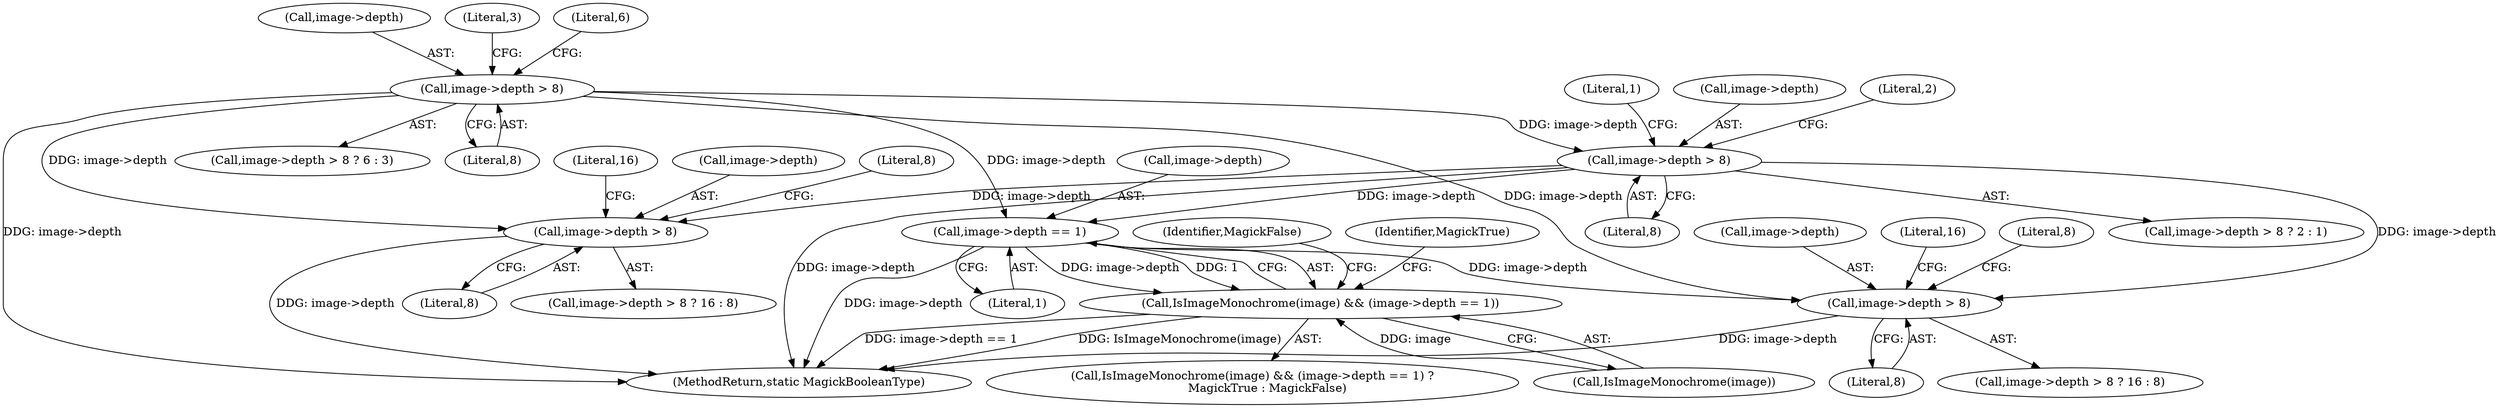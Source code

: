 digraph "0_ImageMagick_4f2c04ea6673863b87ac7f186cbb0d911f74085c_0@pointer" {
"1000202" [label="(Call,image->depth > 8)"];
"1000218" [label="(Call,image->depth > 8)"];
"1000408" [label="(Call,image->depth == 1)"];
"1000405" [label="(Call,IsImageMonochrome(image) && (image->depth == 1))"];
"1000427" [label="(Call,image->depth > 8)"];
"1000462" [label="(Call,image->depth > 8)"];
"1000224" [label="(Literal,1)"];
"1000409" [label="(Call,image->depth)"];
"1000461" [label="(Call,image->depth > 8 ? 16 : 8)"];
"1000218" [label="(Call,image->depth > 8)"];
"1000463" [label="(Call,image->depth)"];
"1000203" [label="(Call,image->depth)"];
"1000406" [label="(Call,IsImageMonochrome(image))"];
"1000433" [label="(Literal,8)"];
"1000219" [label="(Call,image->depth)"];
"1000217" [label="(Call,image->depth > 8 ? 2 : 1)"];
"1000408" [label="(Call,image->depth == 1)"];
"1000201" [label="(Call,image->depth > 8 ? 6 : 3)"];
"1000468" [label="(Literal,8)"];
"1000428" [label="(Call,image->depth)"];
"1000466" [label="(Literal,8)"];
"1000431" [label="(Literal,8)"];
"1000405" [label="(Call,IsImageMonochrome(image) && (image->depth == 1))"];
"1000413" [label="(Identifier,MagickTrue)"];
"1000432" [label="(Literal,16)"];
"1001575" [label="(MethodReturn,static MagickBooleanType)"];
"1000206" [label="(Literal,8)"];
"1000223" [label="(Literal,2)"];
"1000412" [label="(Literal,1)"];
"1000467" [label="(Literal,16)"];
"1000208" [label="(Literal,3)"];
"1000427" [label="(Call,image->depth > 8)"];
"1000426" [label="(Call,image->depth > 8 ? 16 : 8)"];
"1000462" [label="(Call,image->depth > 8)"];
"1000404" [label="(Call,IsImageMonochrome(image) && (image->depth == 1) ?\n        MagickTrue : MagickFalse)"];
"1000202" [label="(Call,image->depth > 8)"];
"1000222" [label="(Literal,8)"];
"1000207" [label="(Literal,6)"];
"1000414" [label="(Identifier,MagickFalse)"];
"1000202" -> "1000201"  [label="AST: "];
"1000202" -> "1000206"  [label="CFG: "];
"1000203" -> "1000202"  [label="AST: "];
"1000206" -> "1000202"  [label="AST: "];
"1000207" -> "1000202"  [label="CFG: "];
"1000208" -> "1000202"  [label="CFG: "];
"1000202" -> "1001575"  [label="DDG: image->depth"];
"1000202" -> "1000218"  [label="DDG: image->depth"];
"1000202" -> "1000408"  [label="DDG: image->depth"];
"1000202" -> "1000427"  [label="DDG: image->depth"];
"1000202" -> "1000462"  [label="DDG: image->depth"];
"1000218" -> "1000217"  [label="AST: "];
"1000218" -> "1000222"  [label="CFG: "];
"1000219" -> "1000218"  [label="AST: "];
"1000222" -> "1000218"  [label="AST: "];
"1000223" -> "1000218"  [label="CFG: "];
"1000224" -> "1000218"  [label="CFG: "];
"1000218" -> "1001575"  [label="DDG: image->depth"];
"1000218" -> "1000408"  [label="DDG: image->depth"];
"1000218" -> "1000427"  [label="DDG: image->depth"];
"1000218" -> "1000462"  [label="DDG: image->depth"];
"1000408" -> "1000405"  [label="AST: "];
"1000408" -> "1000412"  [label="CFG: "];
"1000409" -> "1000408"  [label="AST: "];
"1000412" -> "1000408"  [label="AST: "];
"1000405" -> "1000408"  [label="CFG: "];
"1000408" -> "1001575"  [label="DDG: image->depth"];
"1000408" -> "1000405"  [label="DDG: image->depth"];
"1000408" -> "1000405"  [label="DDG: 1"];
"1000408" -> "1000427"  [label="DDG: image->depth"];
"1000405" -> "1000404"  [label="AST: "];
"1000405" -> "1000406"  [label="CFG: "];
"1000406" -> "1000405"  [label="AST: "];
"1000413" -> "1000405"  [label="CFG: "];
"1000414" -> "1000405"  [label="CFG: "];
"1000405" -> "1001575"  [label="DDG: image->depth == 1"];
"1000405" -> "1001575"  [label="DDG: IsImageMonochrome(image)"];
"1000406" -> "1000405"  [label="DDG: image"];
"1000427" -> "1000426"  [label="AST: "];
"1000427" -> "1000431"  [label="CFG: "];
"1000428" -> "1000427"  [label="AST: "];
"1000431" -> "1000427"  [label="AST: "];
"1000432" -> "1000427"  [label="CFG: "];
"1000433" -> "1000427"  [label="CFG: "];
"1000427" -> "1001575"  [label="DDG: image->depth"];
"1000462" -> "1000461"  [label="AST: "];
"1000462" -> "1000466"  [label="CFG: "];
"1000463" -> "1000462"  [label="AST: "];
"1000466" -> "1000462"  [label="AST: "];
"1000467" -> "1000462"  [label="CFG: "];
"1000468" -> "1000462"  [label="CFG: "];
"1000462" -> "1001575"  [label="DDG: image->depth"];
}

